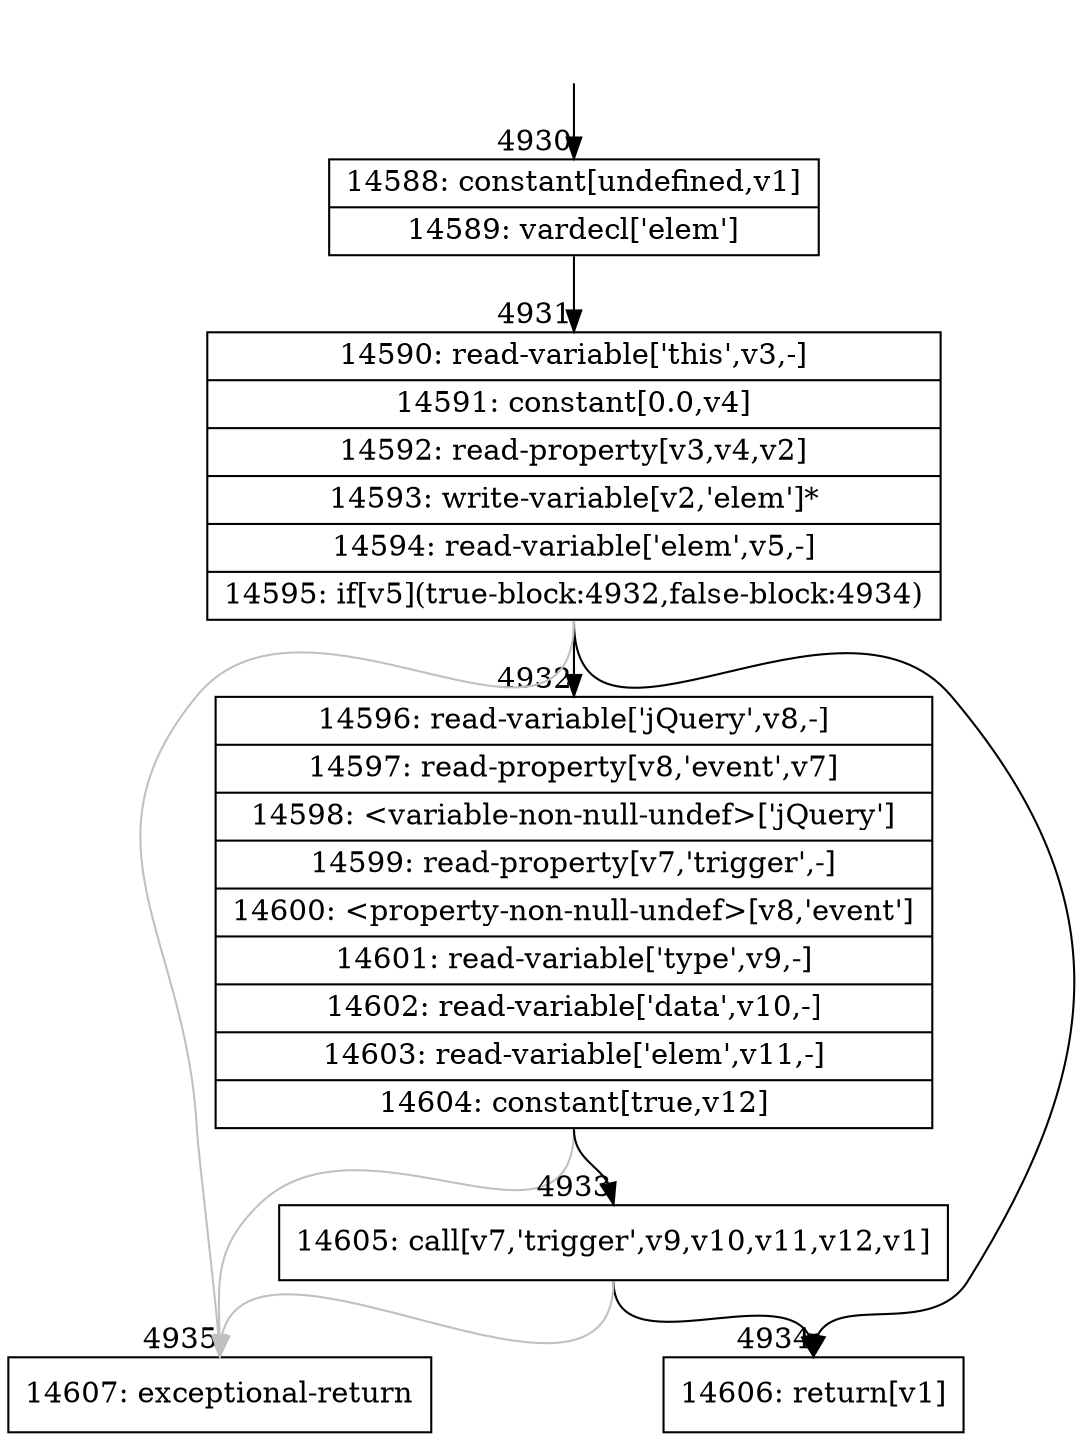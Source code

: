 digraph {
rankdir="TD"
BB_entry312[shape=none,label=""];
BB_entry312 -> BB4930 [tailport=s, headport=n, headlabel="    4930"]
BB4930 [shape=record label="{14588: constant[undefined,v1]|14589: vardecl['elem']}" ] 
BB4930 -> BB4931 [tailport=s, headport=n, headlabel="      4931"]
BB4931 [shape=record label="{14590: read-variable['this',v3,-]|14591: constant[0.0,v4]|14592: read-property[v3,v4,v2]|14593: write-variable[v2,'elem']*|14594: read-variable['elem',v5,-]|14595: if[v5](true-block:4932,false-block:4934)}" ] 
BB4931 -> BB4932 [tailport=s, headport=n, headlabel="      4932"]
BB4931 -> BB4934 [tailport=s, headport=n, headlabel="      4934"]
BB4931 -> BB4935 [tailport=s, headport=n, color=gray, headlabel="      4935"]
BB4932 [shape=record label="{14596: read-variable['jQuery',v8,-]|14597: read-property[v8,'event',v7]|14598: \<variable-non-null-undef\>['jQuery']|14599: read-property[v7,'trigger',-]|14600: \<property-non-null-undef\>[v8,'event']|14601: read-variable['type',v9,-]|14602: read-variable['data',v10,-]|14603: read-variable['elem',v11,-]|14604: constant[true,v12]}" ] 
BB4932 -> BB4933 [tailport=s, headport=n, headlabel="      4933"]
BB4932 -> BB4935 [tailport=s, headport=n, color=gray]
BB4933 [shape=record label="{14605: call[v7,'trigger',v9,v10,v11,v12,v1]}" ] 
BB4933 -> BB4934 [tailport=s, headport=n]
BB4933 -> BB4935 [tailport=s, headport=n, color=gray]
BB4934 [shape=record label="{14606: return[v1]}" ] 
BB4935 [shape=record label="{14607: exceptional-return}" ] 
}
